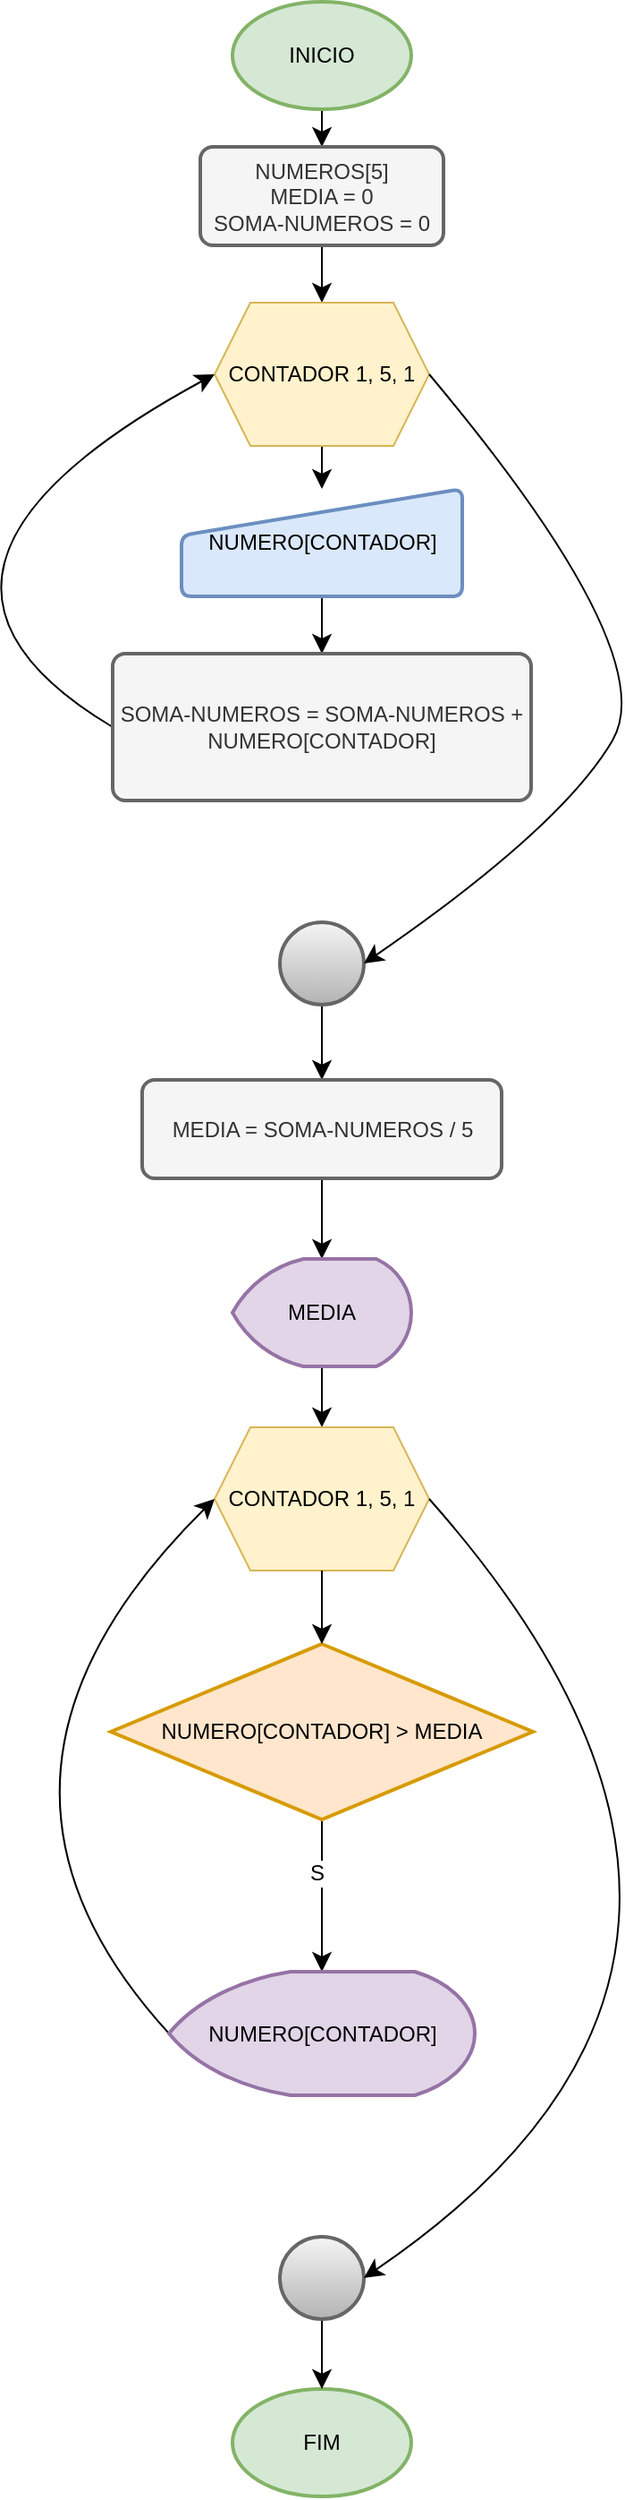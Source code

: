 <mxfile version="26.1.1">
  <diagram name="Página-1" id="9iiUmmBF56a1B5mY84sd">
    <mxGraphModel dx="2104" dy="1734" grid="0" gridSize="10" guides="1" tooltips="1" connect="1" arrows="1" fold="1" page="0" pageScale="1" pageWidth="827" pageHeight="1169" math="0" shadow="0">
      <root>
        <mxCell id="0" />
        <mxCell id="1" parent="0" />
        <mxCell id="N7plopeOlg5OspcUYWDg-5" style="edgeStyle=none;curved=1;rounded=0;orthogonalLoop=1;jettySize=auto;html=1;exitX=0.5;exitY=1;exitDx=0;exitDy=0;exitPerimeter=0;entryX=0.5;entryY=0;entryDx=0;entryDy=0;fontSize=12;startSize=8;endSize=8;" edge="1" parent="1" source="N7plopeOlg5OspcUYWDg-1" target="N7plopeOlg5OspcUYWDg-3">
          <mxGeometry relative="1" as="geometry" />
        </mxCell>
        <mxCell id="N7plopeOlg5OspcUYWDg-1" value="INICIO" style="strokeWidth=2;html=1;shape=mxgraph.flowchart.start_1;whiteSpace=wrap;fillColor=#d5e8d4;strokeColor=#82b366;" vertex="1" parent="1">
          <mxGeometry x="130" y="-48" width="100" height="60" as="geometry" />
        </mxCell>
        <mxCell id="N7plopeOlg5OspcUYWDg-2" value="FIM" style="strokeWidth=2;html=1;shape=mxgraph.flowchart.start_1;whiteSpace=wrap;fillColor=#d5e8d4;strokeColor=#82b366;" vertex="1" parent="1">
          <mxGeometry x="130" y="1285" width="100" height="60" as="geometry" />
        </mxCell>
        <mxCell id="N7plopeOlg5OspcUYWDg-6" value="" style="edgeStyle=none;curved=1;rounded=0;orthogonalLoop=1;jettySize=auto;html=1;fontSize=12;startSize=8;endSize=8;" edge="1" parent="1" source="N7plopeOlg5OspcUYWDg-3" target="N7plopeOlg5OspcUYWDg-4">
          <mxGeometry relative="1" as="geometry" />
        </mxCell>
        <mxCell id="N7plopeOlg5OspcUYWDg-3" value="NUMEROS[5]&lt;div&gt;MEDIA = 0&lt;/div&gt;&lt;div&gt;SOMA-NUMEROS = 0&lt;/div&gt;" style="rounded=1;whiteSpace=wrap;html=1;absoluteArcSize=1;arcSize=14;strokeWidth=2;fillColor=#f5f5f5;fontColor=#333333;strokeColor=#666666;" vertex="1" parent="1">
          <mxGeometry x="112" y="33" width="136" height="55" as="geometry" />
        </mxCell>
        <mxCell id="N7plopeOlg5OspcUYWDg-11" value="" style="edgeStyle=none;curved=1;rounded=0;orthogonalLoop=1;jettySize=auto;html=1;fontSize=12;startSize=8;endSize=8;" edge="1" parent="1" source="N7plopeOlg5OspcUYWDg-4" target="N7plopeOlg5OspcUYWDg-10">
          <mxGeometry relative="1" as="geometry" />
        </mxCell>
        <mxCell id="N7plopeOlg5OspcUYWDg-4" value="CONTADOR 1, 5, 1" style="shape=hexagon;perimeter=hexagonPerimeter2;whiteSpace=wrap;html=1;fixedSize=1;fillColor=#fff2cc;strokeColor=#d6b656;" vertex="1" parent="1">
          <mxGeometry x="120" y="120" width="120" height="80" as="geometry" />
        </mxCell>
        <mxCell id="N7plopeOlg5OspcUYWDg-13" value="" style="edgeStyle=none;curved=1;rounded=0;orthogonalLoop=1;jettySize=auto;html=1;fontSize=12;startSize=8;endSize=8;" edge="1" parent="1" source="N7plopeOlg5OspcUYWDg-10" target="N7plopeOlg5OspcUYWDg-12">
          <mxGeometry relative="1" as="geometry" />
        </mxCell>
        <mxCell id="N7plopeOlg5OspcUYWDg-10" value="NUMERO[CONTADOR]" style="html=1;strokeWidth=2;shape=manualInput;whiteSpace=wrap;rounded=1;size=26;arcSize=11;fillColor=#dae8fc;strokeColor=#6c8ebf;" vertex="1" parent="1">
          <mxGeometry x="101.5" y="224" width="157" height="60" as="geometry" />
        </mxCell>
        <mxCell id="N7plopeOlg5OspcUYWDg-17" style="edgeStyle=none;curved=1;rounded=0;orthogonalLoop=1;jettySize=auto;html=1;exitX=0;exitY=0.5;exitDx=0;exitDy=0;entryX=0;entryY=0.5;entryDx=0;entryDy=0;fontSize=12;startSize=8;endSize=8;" edge="1" parent="1" source="N7plopeOlg5OspcUYWDg-12" target="N7plopeOlg5OspcUYWDg-4">
          <mxGeometry relative="1" as="geometry">
            <Array as="points">
              <mxPoint x="-83" y="270" />
            </Array>
          </mxGeometry>
        </mxCell>
        <mxCell id="N7plopeOlg5OspcUYWDg-12" value="SOMA-NUMEROS = SOMA-NUMEROS + NUMERO[CONTADOR]" style="rounded=1;whiteSpace=wrap;html=1;absoluteArcSize=1;arcSize=14;strokeWidth=2;fillColor=#f5f5f5;fontColor=#333333;strokeColor=#666666;" vertex="1" parent="1">
          <mxGeometry x="63" y="316" width="234" height="82" as="geometry" />
        </mxCell>
        <mxCell id="N7plopeOlg5OspcUYWDg-19" value="" style="edgeStyle=none;curved=1;rounded=0;orthogonalLoop=1;jettySize=auto;html=1;fontSize=12;startSize=8;endSize=8;" edge="1" parent="1" source="N7plopeOlg5OspcUYWDg-15" target="N7plopeOlg5OspcUYWDg-18">
          <mxGeometry relative="1" as="geometry" />
        </mxCell>
        <mxCell id="N7plopeOlg5OspcUYWDg-15" value="" style="strokeWidth=2;html=1;shape=mxgraph.flowchart.start_2;whiteSpace=wrap;fillColor=#f5f5f5;gradientColor=#b3b3b3;strokeColor=#666666;" vertex="1" parent="1">
          <mxGeometry x="156.5" y="466" width="47" height="46" as="geometry" />
        </mxCell>
        <mxCell id="N7plopeOlg5OspcUYWDg-16" style="edgeStyle=none;curved=1;rounded=0;orthogonalLoop=1;jettySize=auto;html=1;exitX=1;exitY=0.5;exitDx=0;exitDy=0;entryX=1;entryY=0.5;entryDx=0;entryDy=0;entryPerimeter=0;fontSize=12;startSize=8;endSize=8;" edge="1" parent="1" source="N7plopeOlg5OspcUYWDg-4" target="N7plopeOlg5OspcUYWDg-15">
          <mxGeometry relative="1" as="geometry">
            <Array as="points">
              <mxPoint x="371" y="316" />
              <mxPoint x="314" y="413" />
            </Array>
          </mxGeometry>
        </mxCell>
        <mxCell id="N7plopeOlg5OspcUYWDg-21" value="" style="edgeStyle=none;curved=1;rounded=0;orthogonalLoop=1;jettySize=auto;html=1;fontSize=12;startSize=8;endSize=8;" edge="1" parent="1" source="N7plopeOlg5OspcUYWDg-18" target="N7plopeOlg5OspcUYWDg-20">
          <mxGeometry relative="1" as="geometry" />
        </mxCell>
        <mxCell id="N7plopeOlg5OspcUYWDg-18" value="MEDIA = SOMA-NUMEROS / 5" style="rounded=1;whiteSpace=wrap;html=1;absoluteArcSize=1;arcSize=14;strokeWidth=2;fillColor=#f5f5f5;fontColor=#333333;strokeColor=#666666;" vertex="1" parent="1">
          <mxGeometry x="79.5" y="554" width="201" height="55" as="geometry" />
        </mxCell>
        <mxCell id="N7plopeOlg5OspcUYWDg-24" value="" style="edgeStyle=none;curved=1;rounded=0;orthogonalLoop=1;jettySize=auto;html=1;fontSize=12;startSize=8;endSize=8;" edge="1" parent="1" source="N7plopeOlg5OspcUYWDg-20" target="N7plopeOlg5OspcUYWDg-23">
          <mxGeometry relative="1" as="geometry" />
        </mxCell>
        <mxCell id="N7plopeOlg5OspcUYWDg-20" value="MEDIA" style="strokeWidth=2;html=1;shape=mxgraph.flowchart.display;whiteSpace=wrap;fillColor=#e1d5e7;strokeColor=#9673a6;" vertex="1" parent="1">
          <mxGeometry x="130" y="654" width="100" height="60" as="geometry" />
        </mxCell>
        <mxCell id="N7plopeOlg5OspcUYWDg-36" value="" style="edgeStyle=none;curved=1;rounded=0;orthogonalLoop=1;jettySize=auto;html=1;fontSize=12;startSize=8;endSize=8;" edge="1" parent="1" source="N7plopeOlg5OspcUYWDg-22" target="N7plopeOlg5OspcUYWDg-26">
          <mxGeometry relative="1" as="geometry" />
        </mxCell>
        <mxCell id="N7plopeOlg5OspcUYWDg-38" value="S" style="edgeLabel;html=1;align=center;verticalAlign=middle;resizable=0;points=[];fontSize=12;" vertex="1" connectable="0" parent="N7plopeOlg5OspcUYWDg-36">
          <mxGeometry x="-0.314" y="-3" relative="1" as="geometry">
            <mxPoint y="1" as="offset" />
          </mxGeometry>
        </mxCell>
        <mxCell id="N7plopeOlg5OspcUYWDg-22" value="NUMERO[CONTADOR] &amp;gt; MEDIA" style="strokeWidth=2;html=1;shape=mxgraph.flowchart.decision;whiteSpace=wrap;fillColor=#ffe6cc;strokeColor=#d79b00;" vertex="1" parent="1">
          <mxGeometry x="62" y="869" width="236" height="98" as="geometry" />
        </mxCell>
        <mxCell id="N7plopeOlg5OspcUYWDg-23" value="CONTADOR 1, 5, 1" style="shape=hexagon;perimeter=hexagonPerimeter2;whiteSpace=wrap;html=1;fixedSize=1;fillColor=#fff2cc;strokeColor=#d6b656;" vertex="1" parent="1">
          <mxGeometry x="120" y="748" width="120" height="80" as="geometry" />
        </mxCell>
        <mxCell id="N7plopeOlg5OspcUYWDg-25" style="edgeStyle=none;curved=1;rounded=0;orthogonalLoop=1;jettySize=auto;html=1;exitX=0.5;exitY=1;exitDx=0;exitDy=0;entryX=0.5;entryY=0;entryDx=0;entryDy=0;entryPerimeter=0;fontSize=12;startSize=8;endSize=8;" edge="1" parent="1" source="N7plopeOlg5OspcUYWDg-23" target="N7plopeOlg5OspcUYWDg-22">
          <mxGeometry relative="1" as="geometry" />
        </mxCell>
        <mxCell id="N7plopeOlg5OspcUYWDg-42" style="edgeStyle=none;curved=1;rounded=0;orthogonalLoop=1;jettySize=auto;html=1;exitX=0;exitY=0.5;exitDx=0;exitDy=0;exitPerimeter=0;entryX=0;entryY=0.5;entryDx=0;entryDy=0;fontSize=12;startSize=8;endSize=8;" edge="1" parent="1" source="N7plopeOlg5OspcUYWDg-26" target="N7plopeOlg5OspcUYWDg-23">
          <mxGeometry relative="1" as="geometry">
            <Array as="points">
              <mxPoint x="-37" y="943" />
            </Array>
          </mxGeometry>
        </mxCell>
        <mxCell id="N7plopeOlg5OspcUYWDg-26" value="NUMERO[CONTADOR]" style="strokeWidth=2;html=1;shape=mxgraph.flowchart.display;whiteSpace=wrap;fillColor=#e1d5e7;strokeColor=#9673a6;" vertex="1" parent="1">
          <mxGeometry x="94.5" y="1052" width="171" height="69" as="geometry" />
        </mxCell>
        <mxCell id="N7plopeOlg5OspcUYWDg-46" value="" style="edgeStyle=none;curved=1;rounded=0;orthogonalLoop=1;jettySize=auto;html=1;fontSize=12;startSize=8;endSize=8;" edge="1" parent="1" source="N7plopeOlg5OspcUYWDg-30" target="N7plopeOlg5OspcUYWDg-2">
          <mxGeometry relative="1" as="geometry" />
        </mxCell>
        <mxCell id="N7plopeOlg5OspcUYWDg-30" value="" style="strokeWidth=2;html=1;shape=mxgraph.flowchart.start_2;whiteSpace=wrap;fillColor=#f5f5f5;gradientColor=#b3b3b3;strokeColor=#666666;" vertex="1" parent="1">
          <mxGeometry x="156.5" y="1200" width="47" height="46" as="geometry" />
        </mxCell>
        <mxCell id="N7plopeOlg5OspcUYWDg-43" style="edgeStyle=none;curved=1;rounded=0;orthogonalLoop=1;jettySize=auto;html=1;exitX=1;exitY=0.5;exitDx=0;exitDy=0;entryX=1;entryY=0.5;entryDx=0;entryDy=0;entryPerimeter=0;fontSize=12;startSize=8;endSize=8;" edge="1" parent="1" source="N7plopeOlg5OspcUYWDg-23" target="N7plopeOlg5OspcUYWDg-30">
          <mxGeometry relative="1" as="geometry">
            <Array as="points">
              <mxPoint x="467" y="1044" />
            </Array>
          </mxGeometry>
        </mxCell>
      </root>
    </mxGraphModel>
  </diagram>
</mxfile>
